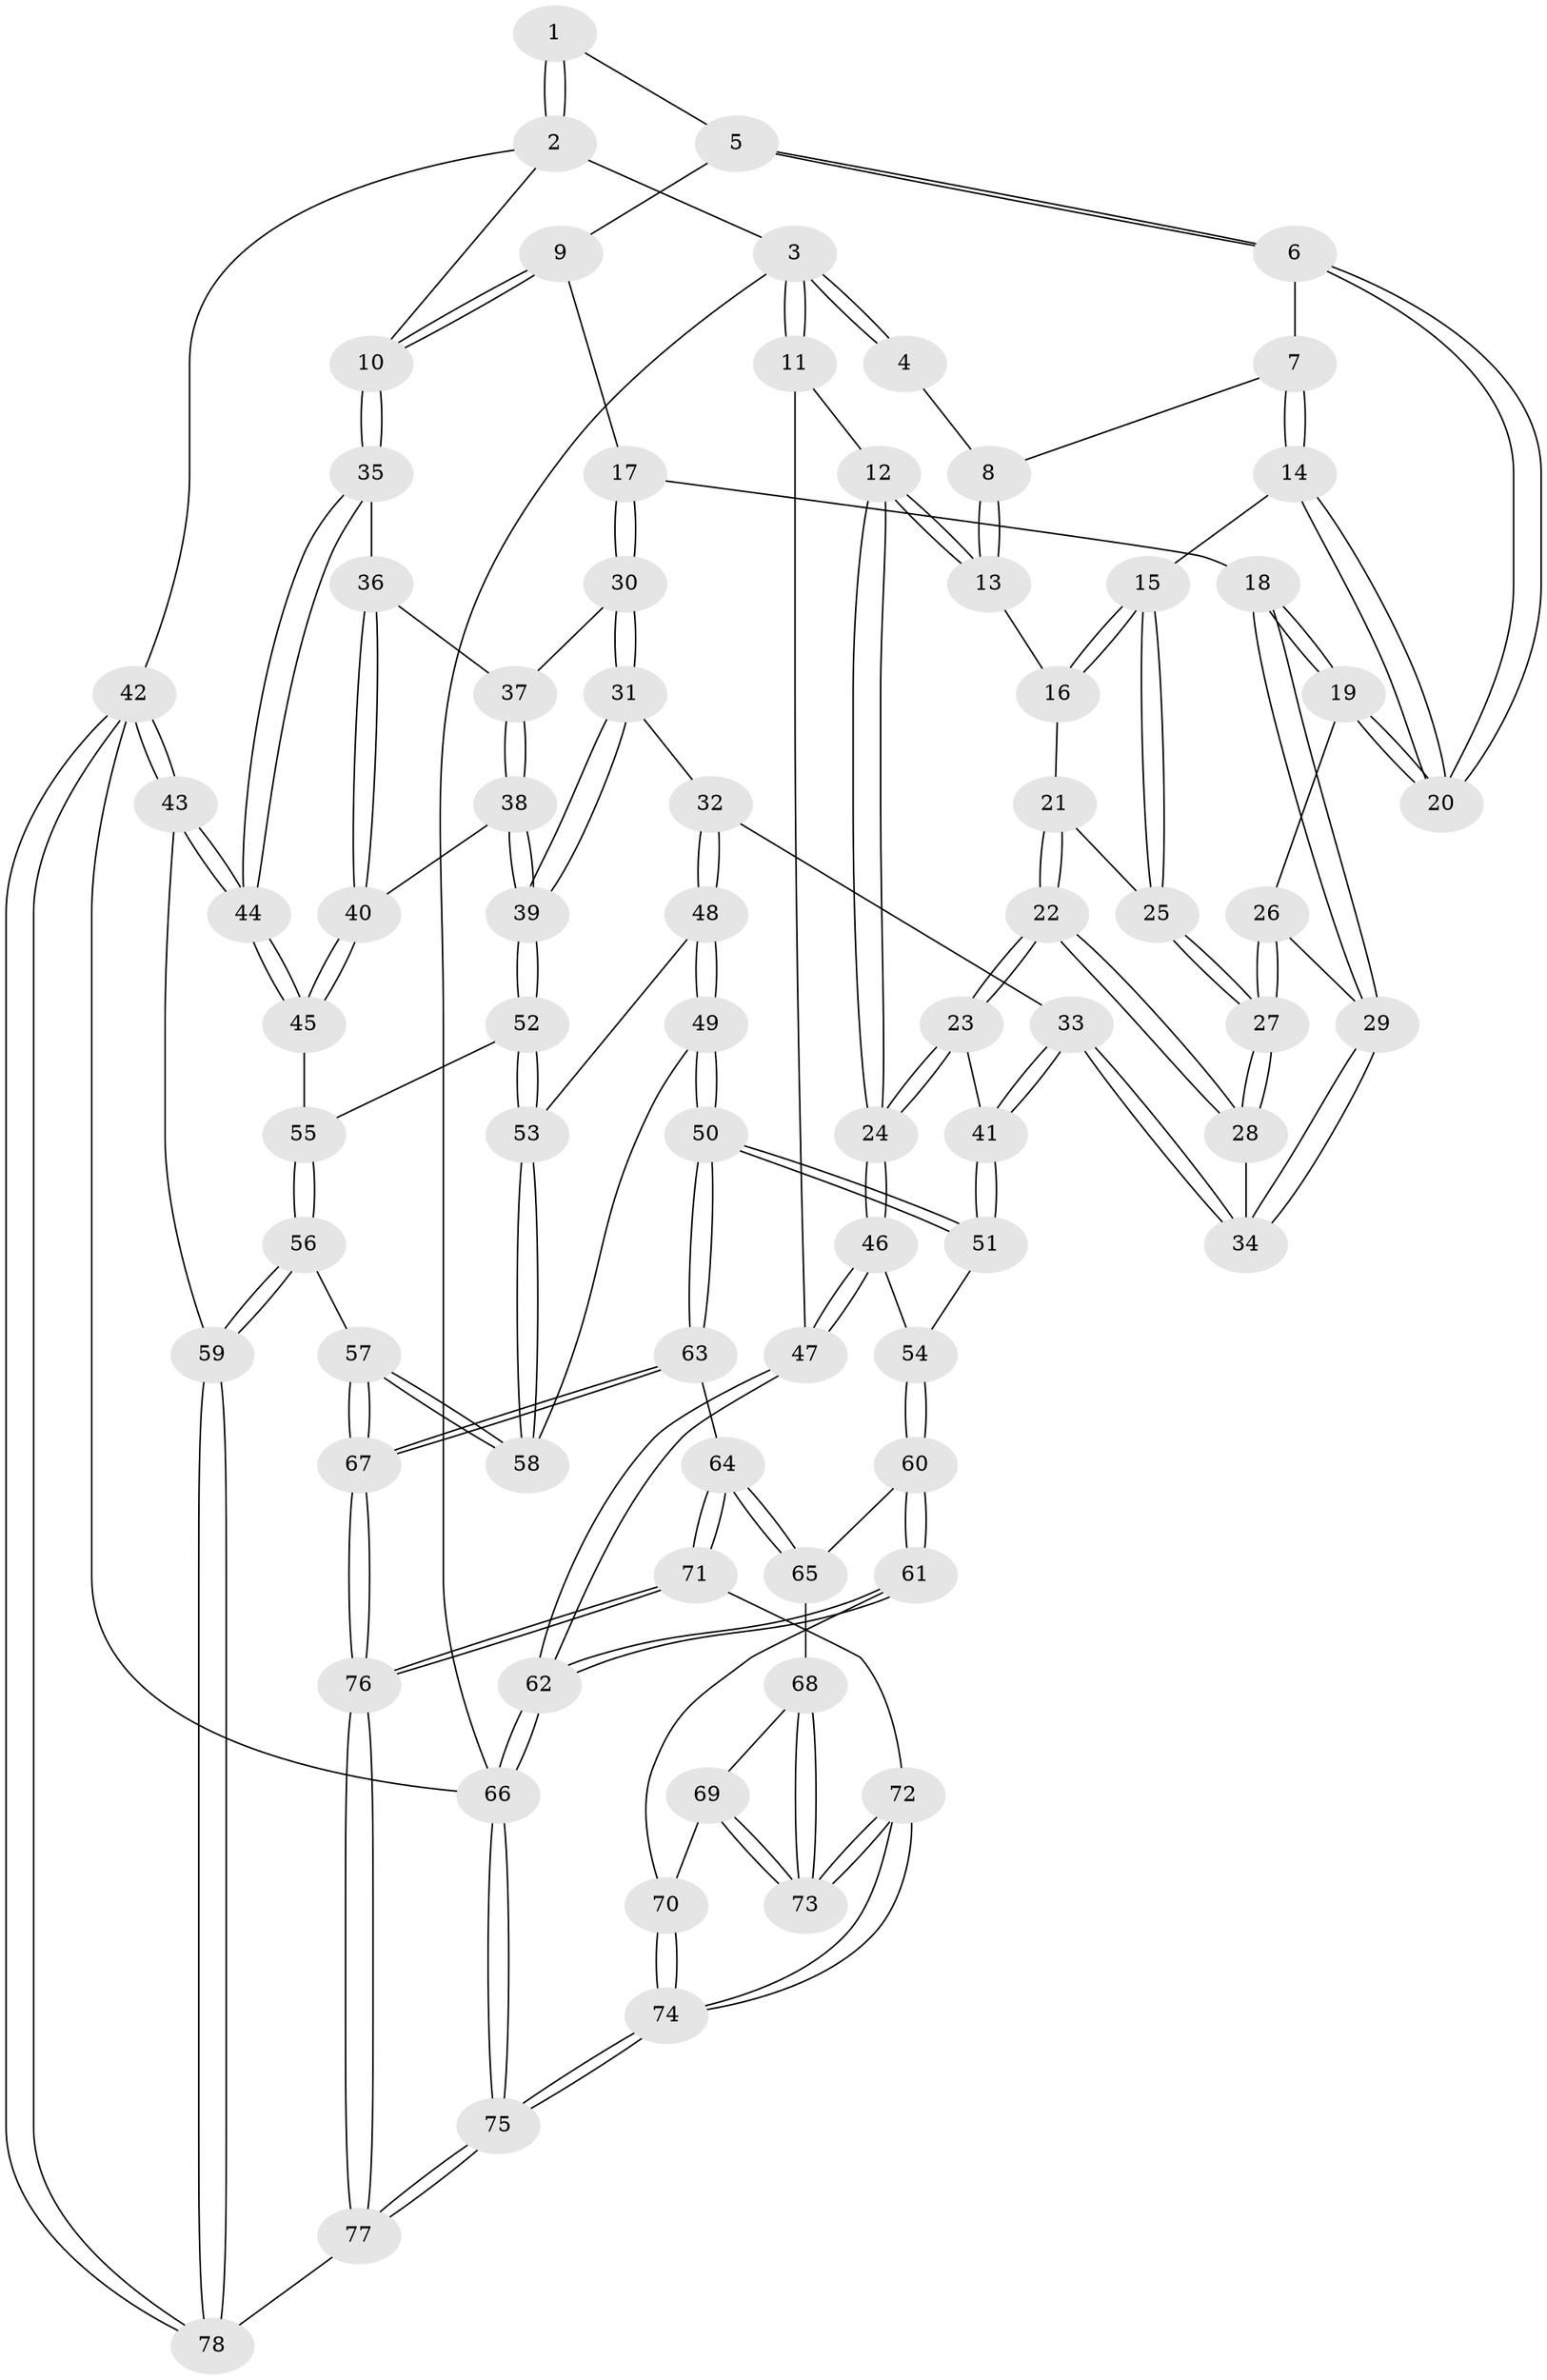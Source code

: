 // Generated by graph-tools (version 1.1) at 2025/27/03/09/25 03:27:05]
// undirected, 78 vertices, 192 edges
graph export_dot {
graph [start="1"]
  node [color=gray90,style=filled];
  1 [pos="+0.5598694167480851+0"];
  2 [pos="+1+0"];
  3 [pos="+0+0"];
  4 [pos="+0.31917844533525846+0"];
  5 [pos="+0.6550081996450567+0.06407108035592755"];
  6 [pos="+0.6174468445081558+0.12268210805165386"];
  7 [pos="+0.3509888562568335+0"];
  8 [pos="+0.3190452506451481+0"];
  9 [pos="+0.7792090074063153+0.08318023988603838"];
  10 [pos="+1+0"];
  11 [pos="+0+0.1966124910770563"];
  12 [pos="+0.09646049515381866+0.16831696598244958"];
  13 [pos="+0.3023464037804227+0"];
  14 [pos="+0.5725851000433239+0.17200196500464854"];
  15 [pos="+0.5089400697883883+0.18840590267181984"];
  16 [pos="+0.30300665781884933+0"];
  17 [pos="+0.690576606456894+0.25144742518486246"];
  18 [pos="+0.6564079163923489+0.24259939170506023"];
  19 [pos="+0.6034312483251675+0.18780533532741922"];
  20 [pos="+0.5950385904385531+0.17472280524343495"];
  21 [pos="+0.31688065910808005+0.07444773263623655"];
  22 [pos="+0.3103829212262727+0.35930924123160074"];
  23 [pos="+0.29524896881237744+0.37389066707818086"];
  24 [pos="+0.280762597976593+0.3847393641578029"];
  25 [pos="+0.47644350823966025+0.21380951697689604"];
  26 [pos="+0.5335061737605605+0.27865147124475287"];
  27 [pos="+0.407300287301334+0.320620240952195"];
  28 [pos="+0.38805989708620475+0.34128347365100853"];
  29 [pos="+0.5876307826690216+0.3365625526441387"];
  30 [pos="+0.8041137586704483+0.33627982462833045"];
  31 [pos="+0.6910583798550625+0.4265327082441516"];
  32 [pos="+0.6123473637123262+0.4554231095445216"];
  33 [pos="+0.5907193499407716+0.44650122490808797"];
  34 [pos="+0.5591971931585216+0.40039837822609126"];
  35 [pos="+1+0"];
  36 [pos="+0.8306548426813813+0.3348048228745717"];
  37 [pos="+0.8173469045428569+0.3370689320885471"];
  38 [pos="+0.7815320331596493+0.5501492250602442"];
  39 [pos="+0.7696705773094961+0.5692492437413159"];
  40 [pos="+0.9106135176324062+0.48589387657694466"];
  41 [pos="+0.5141351364789681+0.5168161303305582"];
  42 [pos="+1+1"];
  43 [pos="+1+0.7543873546724451"];
  44 [pos="+1+0.6026438778996778"];
  45 [pos="+0.9813893771297977+0.5539950895999097"];
  46 [pos="+0.2629243640819327+0.4134278343214446"];
  47 [pos="+0+0.4940924758400413"];
  48 [pos="+0.6176062299330481+0.4734661844127037"];
  49 [pos="+0.6022052314634285+0.665735552141376"];
  50 [pos="+0.5631107893171085+0.6813488037680426"];
  51 [pos="+0.5019945470812683+0.5452959318582064"];
  52 [pos="+0.766000620227617+0.5854956983094657"];
  53 [pos="+0.7483242038220399+0.6019740541643761"];
  54 [pos="+0.3176469335573453+0.5763925028702787"];
  55 [pos="+0.8807598749687326+0.6032524841033083"];
  56 [pos="+0.8431354598235378+0.8159143998892039"];
  57 [pos="+0.8095486331397336+0.8109257521106881"];
  58 [pos="+0.7146584059383524+0.6697572716524952"];
  59 [pos="+0.85622972432358+0.8210546908548803"];
  60 [pos="+0.31882305402675115+0.637932082114975"];
  61 [pos="+0.11426470724602206+0.7060542878775482"];
  62 [pos="+0+0.6181004461943683"];
  63 [pos="+0.5323003128537036+0.7133365741592305"];
  64 [pos="+0.4115497427672996+0.7283132102170033"];
  65 [pos="+0.33989927244984747+0.6709215912664145"];
  66 [pos="+0+1"];
  67 [pos="+0.6308404279573941+0.932705924529432"];
  68 [pos="+0.26969359027617595+0.7675048550880881"];
  69 [pos="+0.18469723445587877+0.7889261345053357"];
  70 [pos="+0.145157794443965+0.7721381128426423"];
  71 [pos="+0.3913560904663842+0.8667736595199714"];
  72 [pos="+0.25383779364555126+0.8847237905337981"];
  73 [pos="+0.25190968905772765+0.8759426368716596"];
  74 [pos="+0.09077324929737551+1"];
  75 [pos="+0+1"];
  76 [pos="+0.5393414026724705+1"];
  77 [pos="+0.5385640735975411+1"];
  78 [pos="+0.9196654020645978+1"];
  1 -- 2;
  1 -- 2;
  1 -- 5;
  2 -- 3;
  2 -- 10;
  2 -- 42;
  3 -- 4;
  3 -- 4;
  3 -- 11;
  3 -- 11;
  3 -- 66;
  4 -- 8;
  5 -- 6;
  5 -- 6;
  5 -- 9;
  6 -- 7;
  6 -- 20;
  6 -- 20;
  7 -- 8;
  7 -- 14;
  7 -- 14;
  8 -- 13;
  8 -- 13;
  9 -- 10;
  9 -- 10;
  9 -- 17;
  10 -- 35;
  10 -- 35;
  11 -- 12;
  11 -- 47;
  12 -- 13;
  12 -- 13;
  12 -- 24;
  12 -- 24;
  13 -- 16;
  14 -- 15;
  14 -- 20;
  14 -- 20;
  15 -- 16;
  15 -- 16;
  15 -- 25;
  15 -- 25;
  16 -- 21;
  17 -- 18;
  17 -- 30;
  17 -- 30;
  18 -- 19;
  18 -- 19;
  18 -- 29;
  18 -- 29;
  19 -- 20;
  19 -- 20;
  19 -- 26;
  21 -- 22;
  21 -- 22;
  21 -- 25;
  22 -- 23;
  22 -- 23;
  22 -- 28;
  22 -- 28;
  23 -- 24;
  23 -- 24;
  23 -- 41;
  24 -- 46;
  24 -- 46;
  25 -- 27;
  25 -- 27;
  26 -- 27;
  26 -- 27;
  26 -- 29;
  27 -- 28;
  27 -- 28;
  28 -- 34;
  29 -- 34;
  29 -- 34;
  30 -- 31;
  30 -- 31;
  30 -- 37;
  31 -- 32;
  31 -- 39;
  31 -- 39;
  32 -- 33;
  32 -- 48;
  32 -- 48;
  33 -- 34;
  33 -- 34;
  33 -- 41;
  33 -- 41;
  35 -- 36;
  35 -- 44;
  35 -- 44;
  36 -- 37;
  36 -- 40;
  36 -- 40;
  37 -- 38;
  37 -- 38;
  38 -- 39;
  38 -- 39;
  38 -- 40;
  39 -- 52;
  39 -- 52;
  40 -- 45;
  40 -- 45;
  41 -- 51;
  41 -- 51;
  42 -- 43;
  42 -- 43;
  42 -- 78;
  42 -- 78;
  42 -- 66;
  43 -- 44;
  43 -- 44;
  43 -- 59;
  44 -- 45;
  44 -- 45;
  45 -- 55;
  46 -- 47;
  46 -- 47;
  46 -- 54;
  47 -- 62;
  47 -- 62;
  48 -- 49;
  48 -- 49;
  48 -- 53;
  49 -- 50;
  49 -- 50;
  49 -- 58;
  50 -- 51;
  50 -- 51;
  50 -- 63;
  50 -- 63;
  51 -- 54;
  52 -- 53;
  52 -- 53;
  52 -- 55;
  53 -- 58;
  53 -- 58;
  54 -- 60;
  54 -- 60;
  55 -- 56;
  55 -- 56;
  56 -- 57;
  56 -- 59;
  56 -- 59;
  57 -- 58;
  57 -- 58;
  57 -- 67;
  57 -- 67;
  59 -- 78;
  59 -- 78;
  60 -- 61;
  60 -- 61;
  60 -- 65;
  61 -- 62;
  61 -- 62;
  61 -- 70;
  62 -- 66;
  62 -- 66;
  63 -- 64;
  63 -- 67;
  63 -- 67;
  64 -- 65;
  64 -- 65;
  64 -- 71;
  64 -- 71;
  65 -- 68;
  66 -- 75;
  66 -- 75;
  67 -- 76;
  67 -- 76;
  68 -- 69;
  68 -- 73;
  68 -- 73;
  69 -- 70;
  69 -- 73;
  69 -- 73;
  70 -- 74;
  70 -- 74;
  71 -- 72;
  71 -- 76;
  71 -- 76;
  72 -- 73;
  72 -- 73;
  72 -- 74;
  72 -- 74;
  74 -- 75;
  74 -- 75;
  75 -- 77;
  75 -- 77;
  76 -- 77;
  76 -- 77;
  77 -- 78;
}

